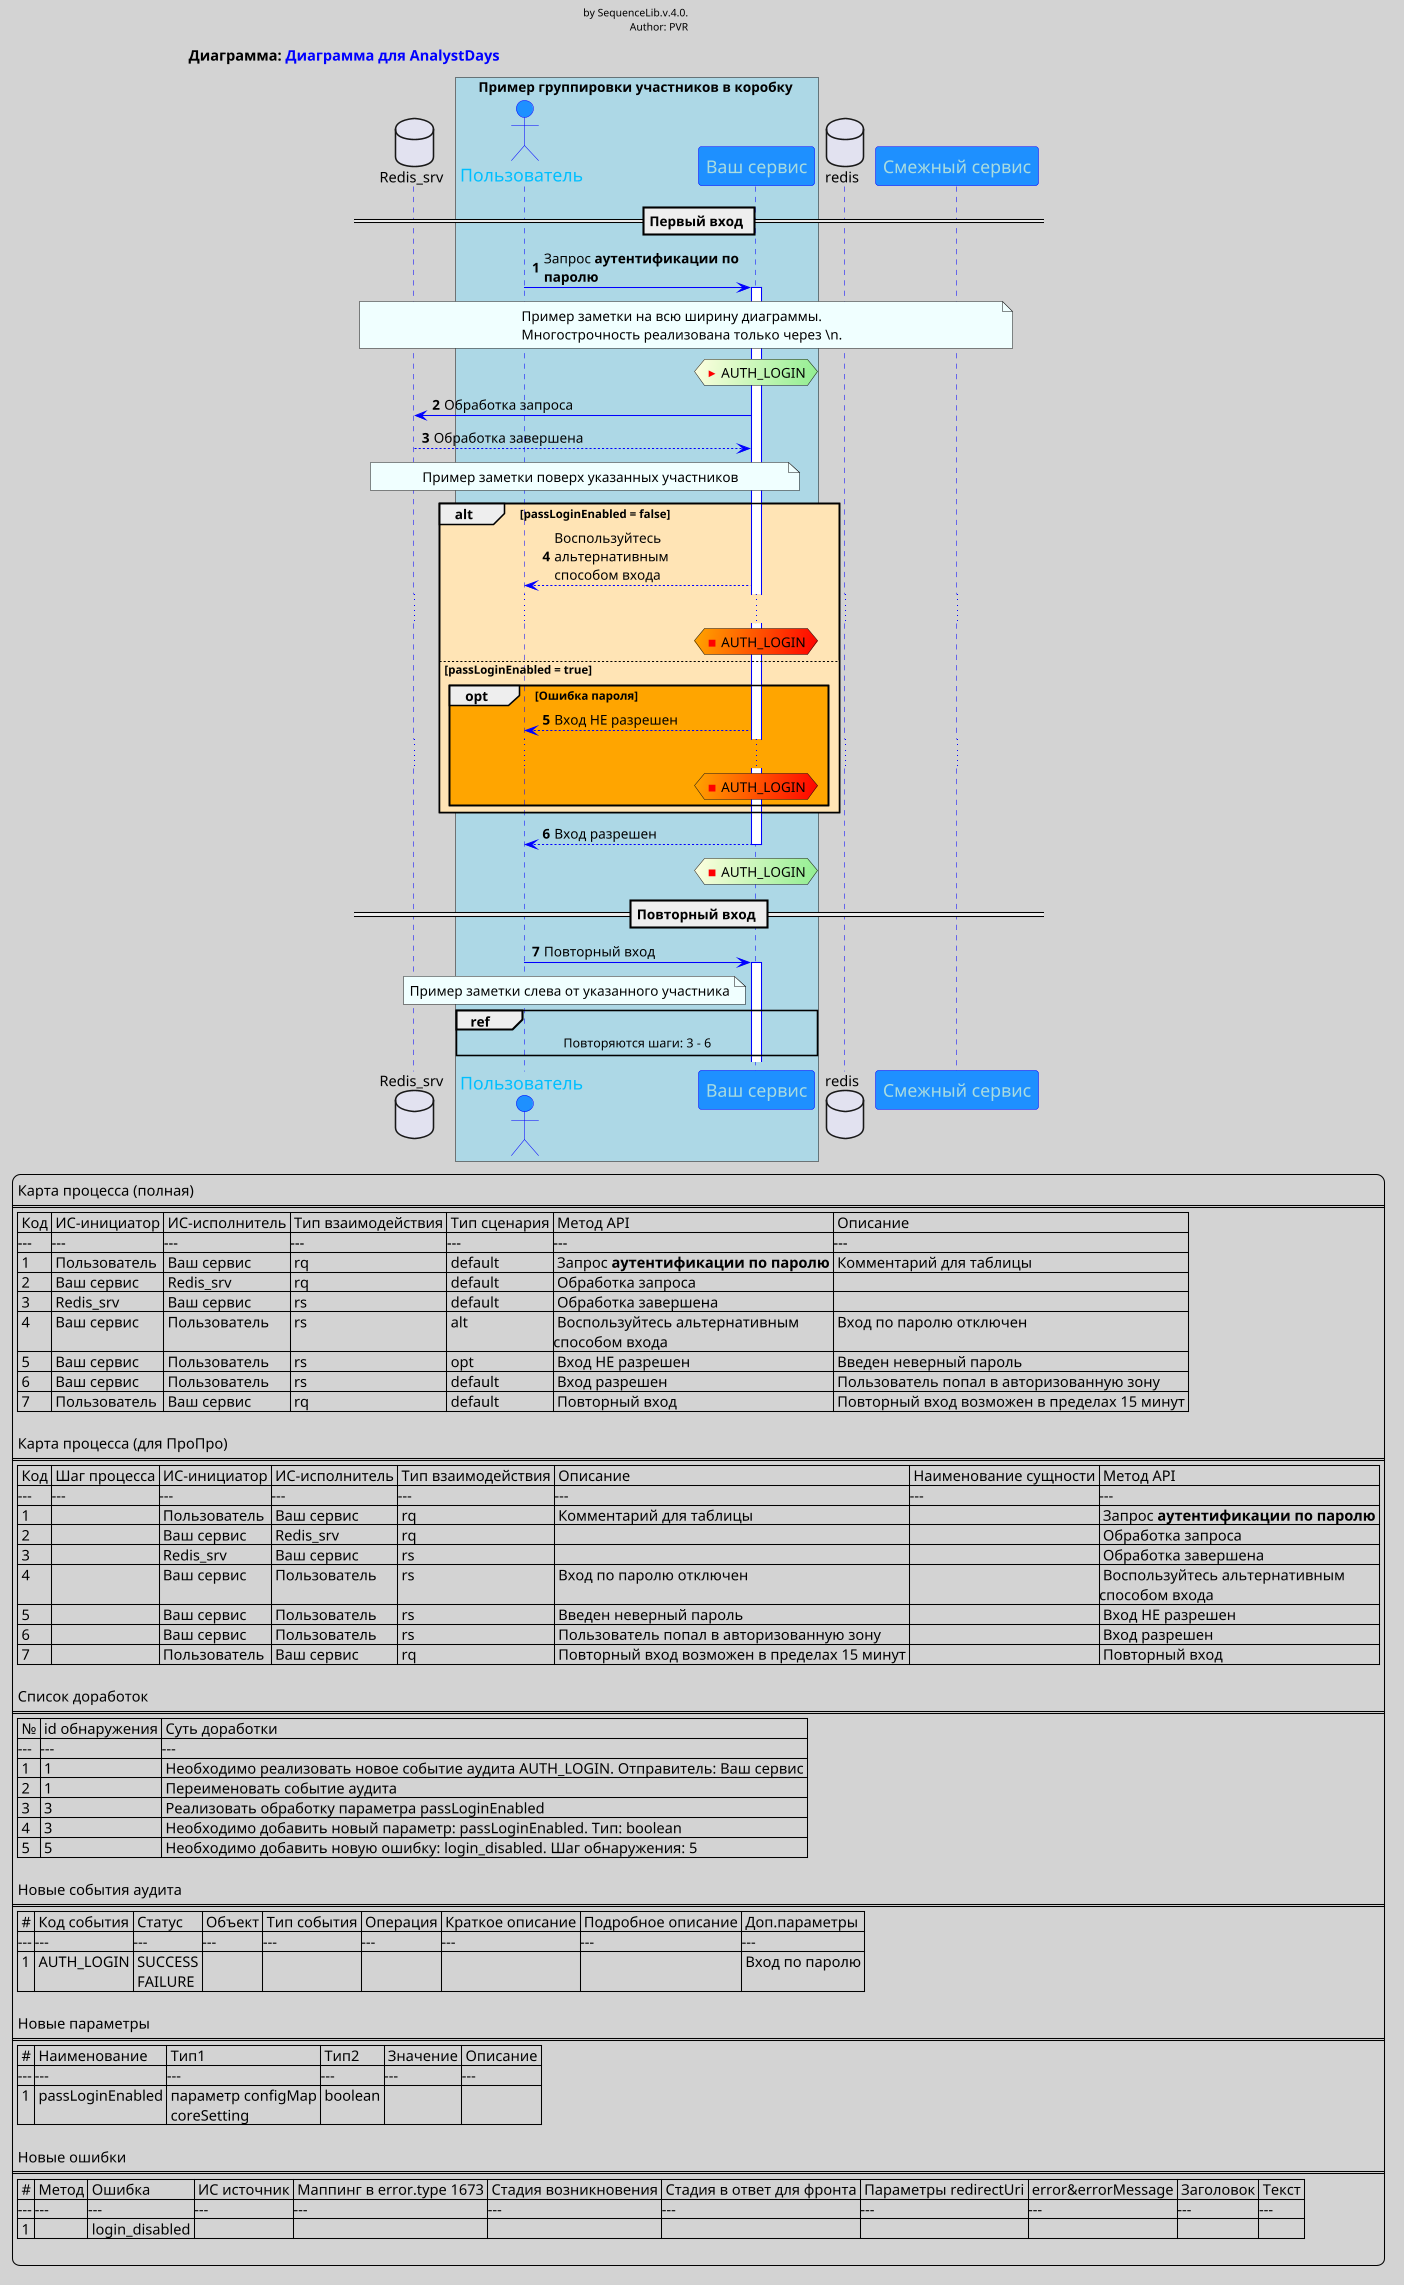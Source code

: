 @startuml                                                                                                                                                                            ░║

autonumber
skinparam dpi 100
skinparam maxMessageSize 200
skinparam backgroundColor LightGray
skinparam sequence {
ArrowColor blue
ActorBorderColor blue
LifeLineBorderColor blue
LifeLineBackgroundColor #White
ParticipantBorderColor blue
ParticipantBackgroundColor DodgerBlue
ParticipantFontName Impact
ParticipantFontSize 17
ParticipantFontColor #A9DCDF
ActorBackgroundColor DodgerBlue
ActorFontColor DeepSkyBlue
ActorFontSize 17
ActorFontName Aapex
}

title Диаграмма: <color:blue>Диаграмма для AnalystDays
header <color:black>by SequenceLib.v.4.0.\n <color:black>Author: PVR

participant "Смежный сервис" as srv2 order 20
database "redis" as redis order 15
database "Redis_srv" as redis_srv

box Пример группировки участников в коробку #lightblue
    actor "Пользователь" as user
    participant "Ваш сервис" as srv order 0
end box

== Первый вход ==
user -> srv ++: Запрос **аутентификации по паролю**
note across #azure: Пример заметки на всю ширину диаграммы.\nМногострочность реализована только через \\n.

        hnote over srv #lightyellow/lightgreen: <color:red><&media-play> <color:black>AUTH_LOGIN
srv -> redis_srv : Обработка запроса
redis_srv --> srv : Обработка завершена
note over redis_srv, srv #azure: Пример заметки поверх указанных участников

alt #moccasin passLoginEnabled = false
    srv --> user : Воспользуйтесь альтернативным\nспособом входа
    ...
        hnote over srv #orange/red: <color:red><&media-stop> <color:black>AUTH_LOGIN
else  passLoginEnabled = true
opt #orange Ошибка пароля
    srv --> user : Вход НЕ разрешен
    ...
        hnote over srv #orange/red: <color:red><&media-stop> <color:black>AUTH_LOGIN
end

end

srv --> user --: Вход разрешен
        hnote over srv #lightyellow/lightgreen: <color:red><&media-stop> <color:black>AUTH_LOGIN


== Повторный вход ==
user -> srv ++: Повторный вход
note left srv #azure: Пример заметки слева от указанного участника

ref over user, srv : Повторяются шаги: 3 - 6

legend
Карта процесса (полная)
====
| Код | ИC-инициатор | ИС-исполнитель | Тип взаимодействия | Тип сценария | Метод API | Описание |
|---|---|---|---|---|---|---|
| 1 | Пользователь | Ваш сервис | rq | default | Запрос **аутентификации по паролю** | Комментарий для таблицы |
| 2 | Ваш сервис | Redis_srv | rq | default | Обработка запроса |  |
| 3 | Redis_srv | Ваш сервис | rs | default | Обработка завершена |  |
| 4 | Ваш сервис | Пользователь | rs | alt | Воспользуйтесь альтернативным\nспособом входа | Вход по паролю отключен |
| 5 | Ваш сервис | Пользователь | rs | opt | Вход НЕ разрешен | Введен неверный пароль |
| 6 | Ваш сервис | Пользователь | rs | default | Вход разрешен | Пользователь попал в авторизованную зону |
| 7 | Пользователь | Ваш сервис | rq | default | Повторный вход | Повторный вход возможен в пределах 15 минут |

Карта процесса (для ПроПро)
====
| Код | Шаг процесса | ИC-инициатор | ИС-исполнитель | Тип взаимодействия | Описание | Наименование сущности | Метод API |
|---|---|---|---|---|---|---|---|
| 1 |  | Пользователь | Ваш сервис | rq | Комментарий для таблицы | | Запрос **аутентификации по паролю** |
| 2 |  | Ваш сервис | Redis_srv | rq |  | | Обработка запроса |
| 3 |  | Redis_srv | Ваш сервис | rs |  | | Обработка завершена |
| 4 |  | Ваш сервис | Пользователь | rs | Вход по паролю отключен | | Воспользуйтесь альтернативным\nспособом входа |
| 5 |  | Ваш сервис | Пользователь | rs | Введен неверный пароль | | Вход НЕ разрешен |
| 6 |  | Ваш сервис | Пользователь | rs | Пользователь попал в авторизованную зону | | Вход разрешен |
| 7 |  | Пользователь | Ваш сервис | rq | Повторный вход возможен в пределах 15 минут | | Повторный вход |

Список доработок
====
| № | id обнаружения | Суть доработки|
|---|---|---|
| 1 | 1 | Необходимо реализовать новое событие аудита AUTH_LOGIN. Отправитель: Ваш сервис |
| 2 | 1 | Переименовать событие аудита |
| 3 | 3 | Реализовать обработку параметра passLoginEnabled |
| 4 | 3 | Необходимо добавить новый параметр: passLoginEnabled. Тип: boolean |
| 5 | 5 | Необходимо добавить новую ошибку: login_disabled. Шаг обнаружения: 5 |

Новые события аудита
====
| # | Код события | Статус | Объект | Тип события | Операция | Краткое описание | Подробное описание | Доп.параметры |
|---|---|---|---|---|---|---|---|---|
| 1 | AUTH_LOGIN | SUCCESS \n FAILURE |  |  |  |  |  | Вход по паролю |

Новые параметры
====
| # | Наименование | Тип1 | Тип2 | Значение | Описание |
|---|---|---|---|---|---|
| 1 | passLoginEnabled | параметр configMap \n coreSetting | boolean |  |  |

Новые ошибки
====
| # | Метод | Ошибка | ИС источник | Маппинг в error.type 1673 | Стадия возникновения | Стадия в ответ для фронта | Параметры redirectUri | error&errorMessage | Заголовок | Текст |
|---|---|---|---|---|---|---|---|---|---|---|
| 1 |  | login_disabled |  |  |  |  |  |  |  |  |

end legend
@enduml